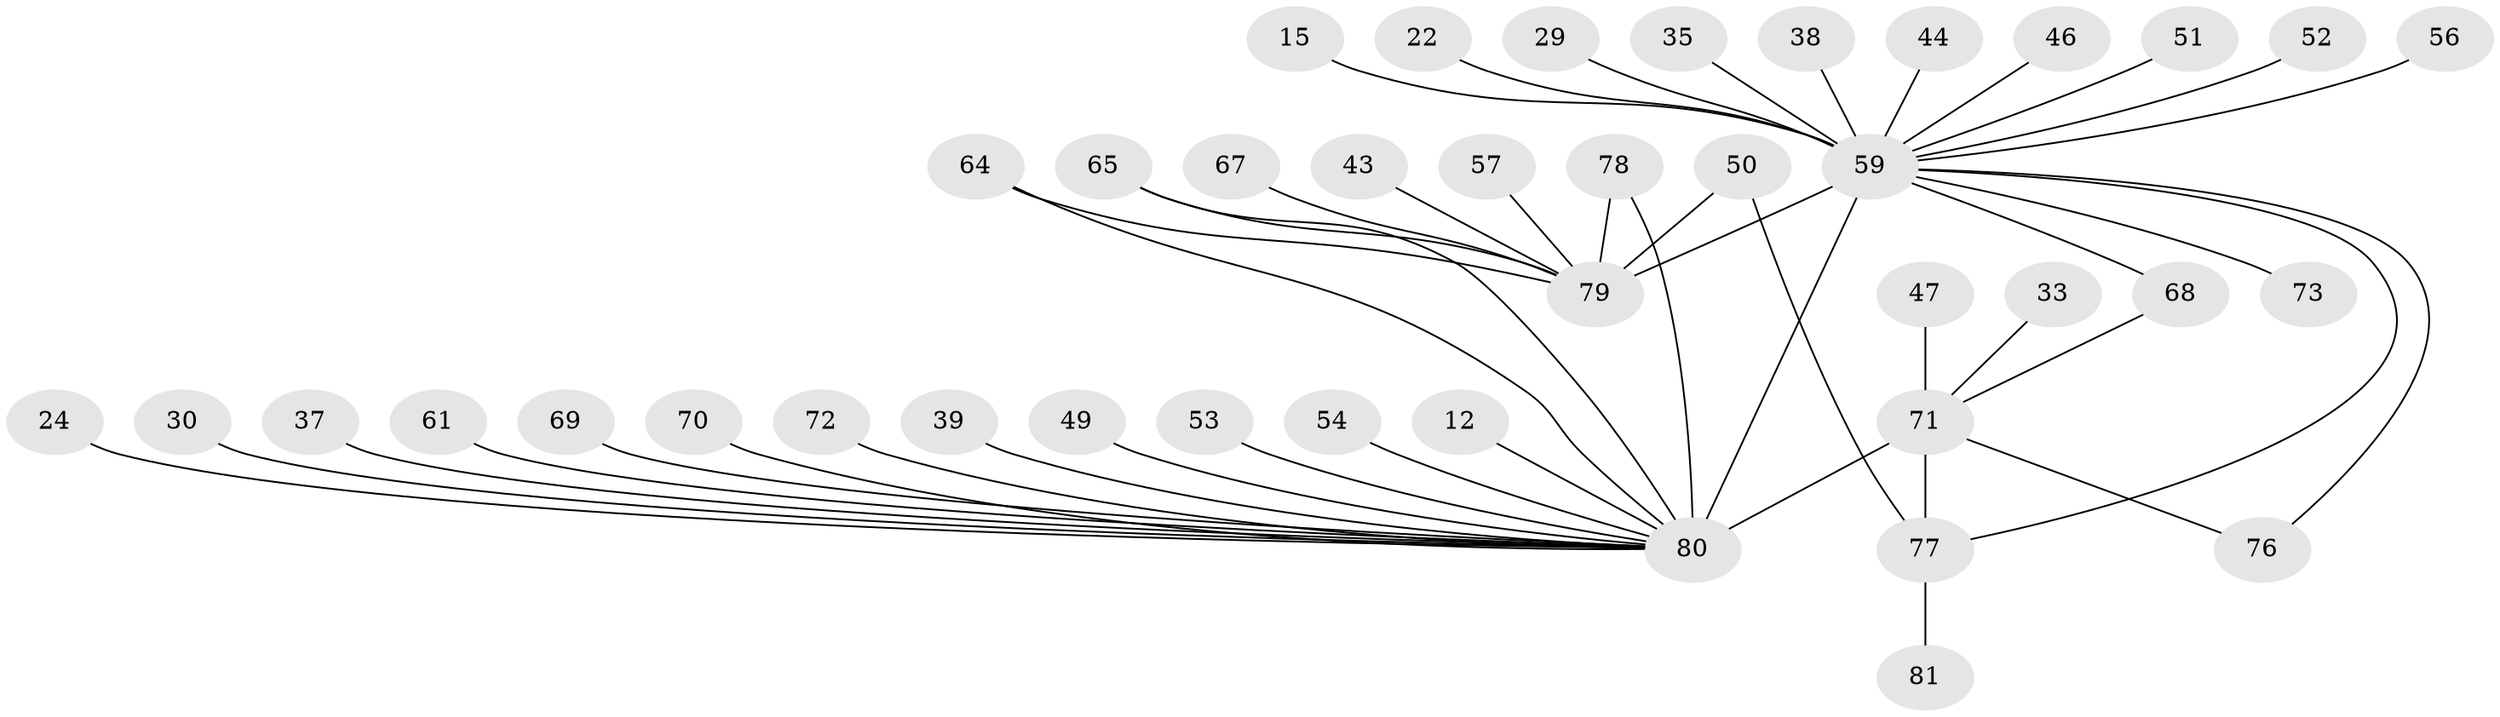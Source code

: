 // original degree distribution, {11: 0.024691358024691357, 5: 0.07407407407407407, 9: 0.037037037037037035, 2: 0.13580246913580246, 13: 0.012345679012345678, 8: 0.024691358024691357, 4: 0.07407407407407407, 3: 0.12345679012345678, 1: 0.4691358024691358, 6: 0.024691358024691357}
// Generated by graph-tools (version 1.1) at 2025/47/03/09/25 04:47:17]
// undirected, 40 vertices, 46 edges
graph export_dot {
graph [start="1"]
  node [color=gray90,style=filled];
  12 [super="+11"];
  15;
  22 [super="+5"];
  24;
  29;
  30;
  33;
  35;
  37;
  38;
  39;
  43;
  44;
  46;
  47;
  49;
  50 [super="+48"];
  51;
  52;
  53;
  54;
  56;
  57;
  59 [super="+9+7+42+14"];
  61;
  64 [super="+40"];
  65 [super="+16+25"];
  67;
  68 [super="+10"];
  69;
  70;
  71 [super="+19+2+66"];
  72;
  73;
  76 [super="+75"];
  77 [super="+13+20+31+45"];
  78 [super="+36+63"];
  79 [super="+32+60+74"];
  80 [super="+62+4+1+58"];
  81;
  12 -- 80;
  15 -- 59;
  22 -- 59;
  24 -- 80;
  29 -- 59;
  30 -- 80;
  33 -- 71;
  35 -- 59;
  37 -- 80;
  38 -- 59;
  39 -- 80;
  43 -- 79;
  44 -- 59;
  46 -- 59;
  47 -- 71;
  49 -- 80 [weight=2];
  50 -- 77;
  50 -- 79;
  51 -- 59;
  52 -- 59;
  53 -- 80;
  54 -- 80;
  56 -- 59;
  57 -- 79;
  59 -- 73;
  59 -- 80 [weight=9];
  59 -- 68;
  59 -- 76;
  59 -- 77 [weight=3];
  59 -- 79 [weight=8];
  61 -- 80;
  64 -- 80;
  64 -- 79 [weight=2];
  65 -- 80 [weight=3];
  65 -- 79;
  67 -- 79;
  68 -- 71;
  69 -- 80;
  70 -- 80;
  71 -- 77 [weight=3];
  71 -- 80 [weight=7];
  71 -- 76;
  72 -- 80;
  77 -- 81;
  78 -- 80 [weight=2];
  78 -- 79;
}
